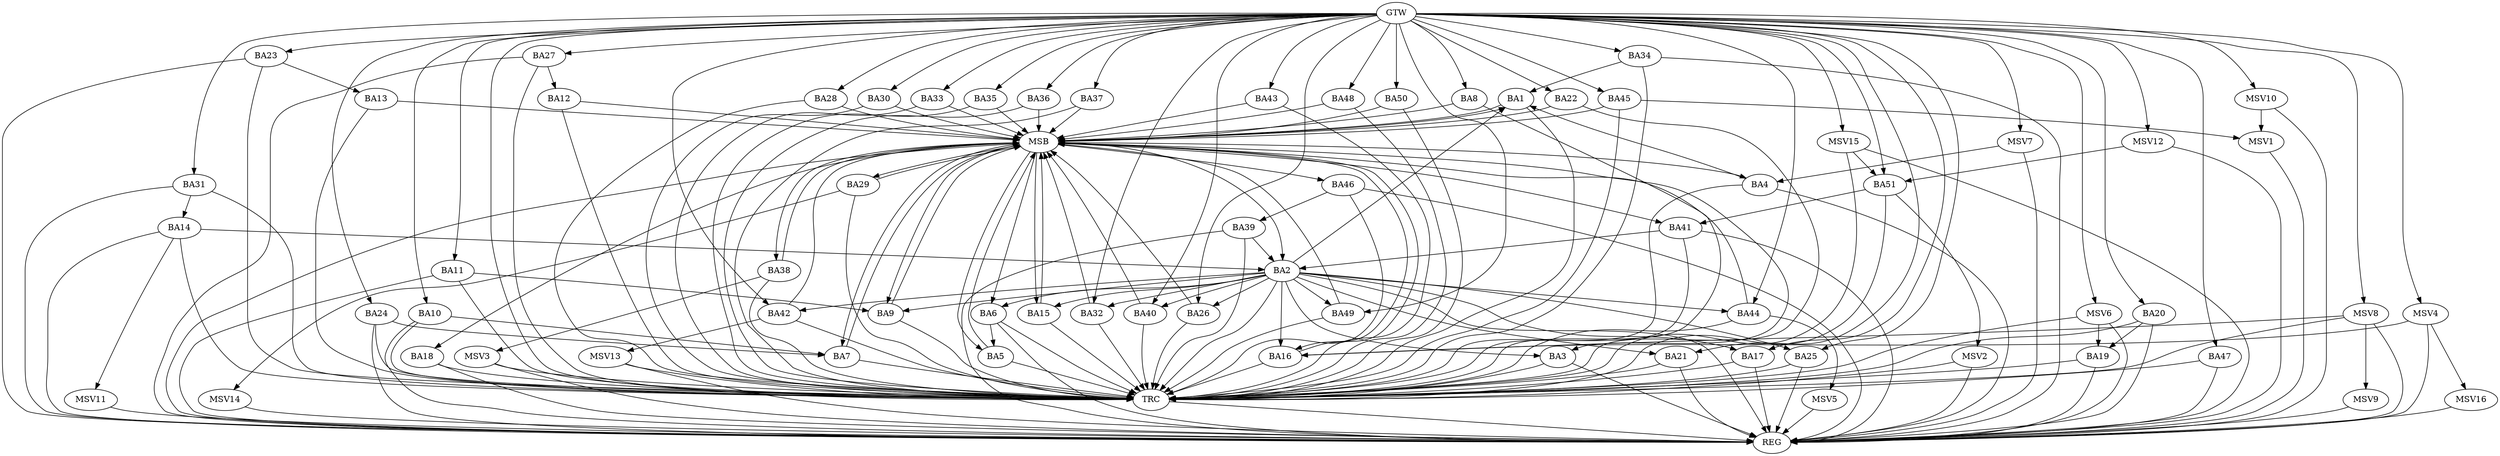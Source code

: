 strict digraph G {
  BA1 [ label="BA1" ];
  BA2 [ label="BA2" ];
  BA3 [ label="BA3" ];
  BA4 [ label="BA4" ];
  BA5 [ label="BA5" ];
  BA6 [ label="BA6" ];
  BA7 [ label="BA7" ];
  BA8 [ label="BA8" ];
  BA9 [ label="BA9" ];
  BA10 [ label="BA10" ];
  BA11 [ label="BA11" ];
  BA12 [ label="BA12" ];
  BA13 [ label="BA13" ];
  BA14 [ label="BA14" ];
  BA15 [ label="BA15" ];
  BA16 [ label="BA16" ];
  BA17 [ label="BA17" ];
  BA18 [ label="BA18" ];
  BA19 [ label="BA19" ];
  BA20 [ label="BA20" ];
  BA21 [ label="BA21" ];
  BA22 [ label="BA22" ];
  BA23 [ label="BA23" ];
  BA24 [ label="BA24" ];
  BA25 [ label="BA25" ];
  BA26 [ label="BA26" ];
  BA27 [ label="BA27" ];
  BA28 [ label="BA28" ];
  BA29 [ label="BA29" ];
  BA30 [ label="BA30" ];
  BA31 [ label="BA31" ];
  BA32 [ label="BA32" ];
  BA33 [ label="BA33" ];
  BA34 [ label="BA34" ];
  BA35 [ label="BA35" ];
  BA36 [ label="BA36" ];
  BA37 [ label="BA37" ];
  BA38 [ label="BA38" ];
  BA39 [ label="BA39" ];
  BA40 [ label="BA40" ];
  BA41 [ label="BA41" ];
  BA42 [ label="BA42" ];
  BA43 [ label="BA43" ];
  BA44 [ label="BA44" ];
  BA45 [ label="BA45" ];
  BA46 [ label="BA46" ];
  BA47 [ label="BA47" ];
  BA48 [ label="BA48" ];
  BA49 [ label="BA49" ];
  BA50 [ label="BA50" ];
  BA51 [ label="BA51" ];
  GTW [ label="GTW" ];
  REG [ label="REG" ];
  MSB [ label="MSB" ];
  TRC [ label="TRC" ];
  MSV1 [ label="MSV1" ];
  MSV2 [ label="MSV2" ];
  MSV3 [ label="MSV3" ];
  MSV4 [ label="MSV4" ];
  MSV5 [ label="MSV5" ];
  MSV6 [ label="MSV6" ];
  MSV7 [ label="MSV7" ];
  MSV8 [ label="MSV8" ];
  MSV9 [ label="MSV9" ];
  MSV10 [ label="MSV10" ];
  MSV11 [ label="MSV11" ];
  MSV12 [ label="MSV12" ];
  MSV13 [ label="MSV13" ];
  MSV14 [ label="MSV14" ];
  MSV15 [ label="MSV15" ];
  MSV16 [ label="MSV16" ];
  BA2 -> BA1;
  BA4 -> BA1;
  BA6 -> BA5;
  BA10 -> BA7;
  BA11 -> BA9;
  BA14 -> BA2;
  BA20 -> BA19;
  BA23 -> BA13;
  BA24 -> BA7;
  BA27 -> BA12;
  BA31 -> BA14;
  BA34 -> BA1;
  BA39 -> BA2;
  BA41 -> BA2;
  BA46 -> BA39;
  BA51 -> BA41;
  GTW -> BA8;
  GTW -> BA10;
  GTW -> BA11;
  GTW -> BA17;
  GTW -> BA20;
  GTW -> BA21;
  GTW -> BA22;
  GTW -> BA23;
  GTW -> BA24;
  GTW -> BA25;
  GTW -> BA26;
  GTW -> BA27;
  GTW -> BA28;
  GTW -> BA30;
  GTW -> BA31;
  GTW -> BA32;
  GTW -> BA33;
  GTW -> BA34;
  GTW -> BA35;
  GTW -> BA36;
  GTW -> BA37;
  GTW -> BA40;
  GTW -> BA42;
  GTW -> BA43;
  GTW -> BA44;
  GTW -> BA45;
  GTW -> BA47;
  GTW -> BA48;
  GTW -> BA49;
  GTW -> BA50;
  GTW -> BA51;
  BA2 -> REG;
  BA3 -> REG;
  BA4 -> REG;
  BA6 -> REG;
  BA10 -> REG;
  BA11 -> REG;
  BA14 -> REG;
  BA17 -> REG;
  BA18 -> REG;
  BA19 -> REG;
  BA20 -> REG;
  BA21 -> REG;
  BA23 -> REG;
  BA24 -> REG;
  BA25 -> REG;
  BA27 -> REG;
  BA31 -> REG;
  BA34 -> REG;
  BA39 -> REG;
  BA41 -> REG;
  BA46 -> REG;
  BA47 -> REG;
  BA1 -> MSB;
  MSB -> BA2;
  MSB -> REG;
  BA5 -> MSB;
  MSB -> BA1;
  BA7 -> MSB;
  BA8 -> MSB;
  MSB -> BA5;
  BA9 -> MSB;
  BA12 -> MSB;
  BA13 -> MSB;
  BA15 -> MSB;
  BA16 -> MSB;
  BA22 -> MSB;
  MSB -> BA6;
  BA26 -> MSB;
  BA28 -> MSB;
  MSB -> BA16;
  BA29 -> MSB;
  MSB -> BA18;
  BA30 -> MSB;
  MSB -> BA3;
  BA32 -> MSB;
  MSB -> BA15;
  BA33 -> MSB;
  BA35 -> MSB;
  BA36 -> MSB;
  MSB -> BA29;
  BA37 -> MSB;
  BA38 -> MSB;
  MSB -> BA7;
  BA40 -> MSB;
  BA42 -> MSB;
  MSB -> BA4;
  BA43 -> MSB;
  MSB -> BA9;
  BA44 -> MSB;
  MSB -> BA41;
  BA45 -> MSB;
  BA48 -> MSB;
  BA49 -> MSB;
  MSB -> BA46;
  BA50 -> MSB;
  MSB -> BA38;
  BA1 -> TRC;
  BA2 -> TRC;
  BA3 -> TRC;
  BA4 -> TRC;
  BA5 -> TRC;
  BA6 -> TRC;
  BA7 -> TRC;
  BA8 -> TRC;
  BA9 -> TRC;
  BA10 -> TRC;
  BA11 -> TRC;
  BA12 -> TRC;
  BA13 -> TRC;
  BA14 -> TRC;
  BA15 -> TRC;
  BA16 -> TRC;
  BA17 -> TRC;
  BA18 -> TRC;
  BA19 -> TRC;
  BA20 -> TRC;
  BA21 -> TRC;
  BA22 -> TRC;
  BA23 -> TRC;
  BA24 -> TRC;
  BA25 -> TRC;
  BA26 -> TRC;
  BA27 -> TRC;
  BA28 -> TRC;
  BA29 -> TRC;
  BA30 -> TRC;
  BA31 -> TRC;
  BA32 -> TRC;
  BA33 -> TRC;
  BA34 -> TRC;
  BA35 -> TRC;
  BA36 -> TRC;
  BA37 -> TRC;
  BA38 -> TRC;
  BA39 -> TRC;
  BA40 -> TRC;
  BA41 -> TRC;
  BA42 -> TRC;
  BA43 -> TRC;
  BA44 -> TRC;
  BA45 -> TRC;
  BA46 -> TRC;
  BA47 -> TRC;
  BA48 -> TRC;
  BA49 -> TRC;
  BA50 -> TRC;
  BA51 -> TRC;
  GTW -> TRC;
  TRC -> REG;
  BA2 -> BA9;
  BA2 -> BA21;
  BA2 -> BA42;
  BA2 -> BA32;
  BA2 -> BA3;
  BA2 -> BA6;
  BA2 -> BA40;
  BA2 -> BA49;
  BA2 -> BA15;
  BA2 -> BA16;
  BA2 -> BA25;
  BA2 -> BA17;
  BA2 -> BA26;
  BA2 -> BA44;
  BA45 -> MSV1;
  MSV1 -> REG;
  BA51 -> MSV2;
  MSV2 -> REG;
  MSV2 -> TRC;
  BA38 -> MSV3;
  MSV3 -> REG;
  MSV3 -> TRC;
  MSV4 -> BA16;
  GTW -> MSV4;
  MSV4 -> REG;
  BA44 -> MSV5;
  MSV5 -> REG;
  MSV6 -> BA19;
  GTW -> MSV6;
  MSV6 -> REG;
  MSV6 -> TRC;
  MSV7 -> BA4;
  GTW -> MSV7;
  MSV7 -> REG;
  MSV8 -> BA16;
  GTW -> MSV8;
  MSV8 -> REG;
  MSV8 -> TRC;
  MSV8 -> MSV9;
  MSV9 -> REG;
  MSV10 -> MSV1;
  GTW -> MSV10;
  MSV10 -> REG;
  BA14 -> MSV11;
  MSV11 -> REG;
  MSV12 -> BA51;
  GTW -> MSV12;
  MSV12 -> REG;
  BA42 -> MSV13;
  MSV13 -> REG;
  MSV13 -> TRC;
  BA29 -> MSV14;
  MSV14 -> REG;
  MSV15 -> BA51;
  GTW -> MSV15;
  MSV15 -> REG;
  MSV15 -> TRC;
  MSV4 -> MSV16;
  MSV16 -> REG;
}

